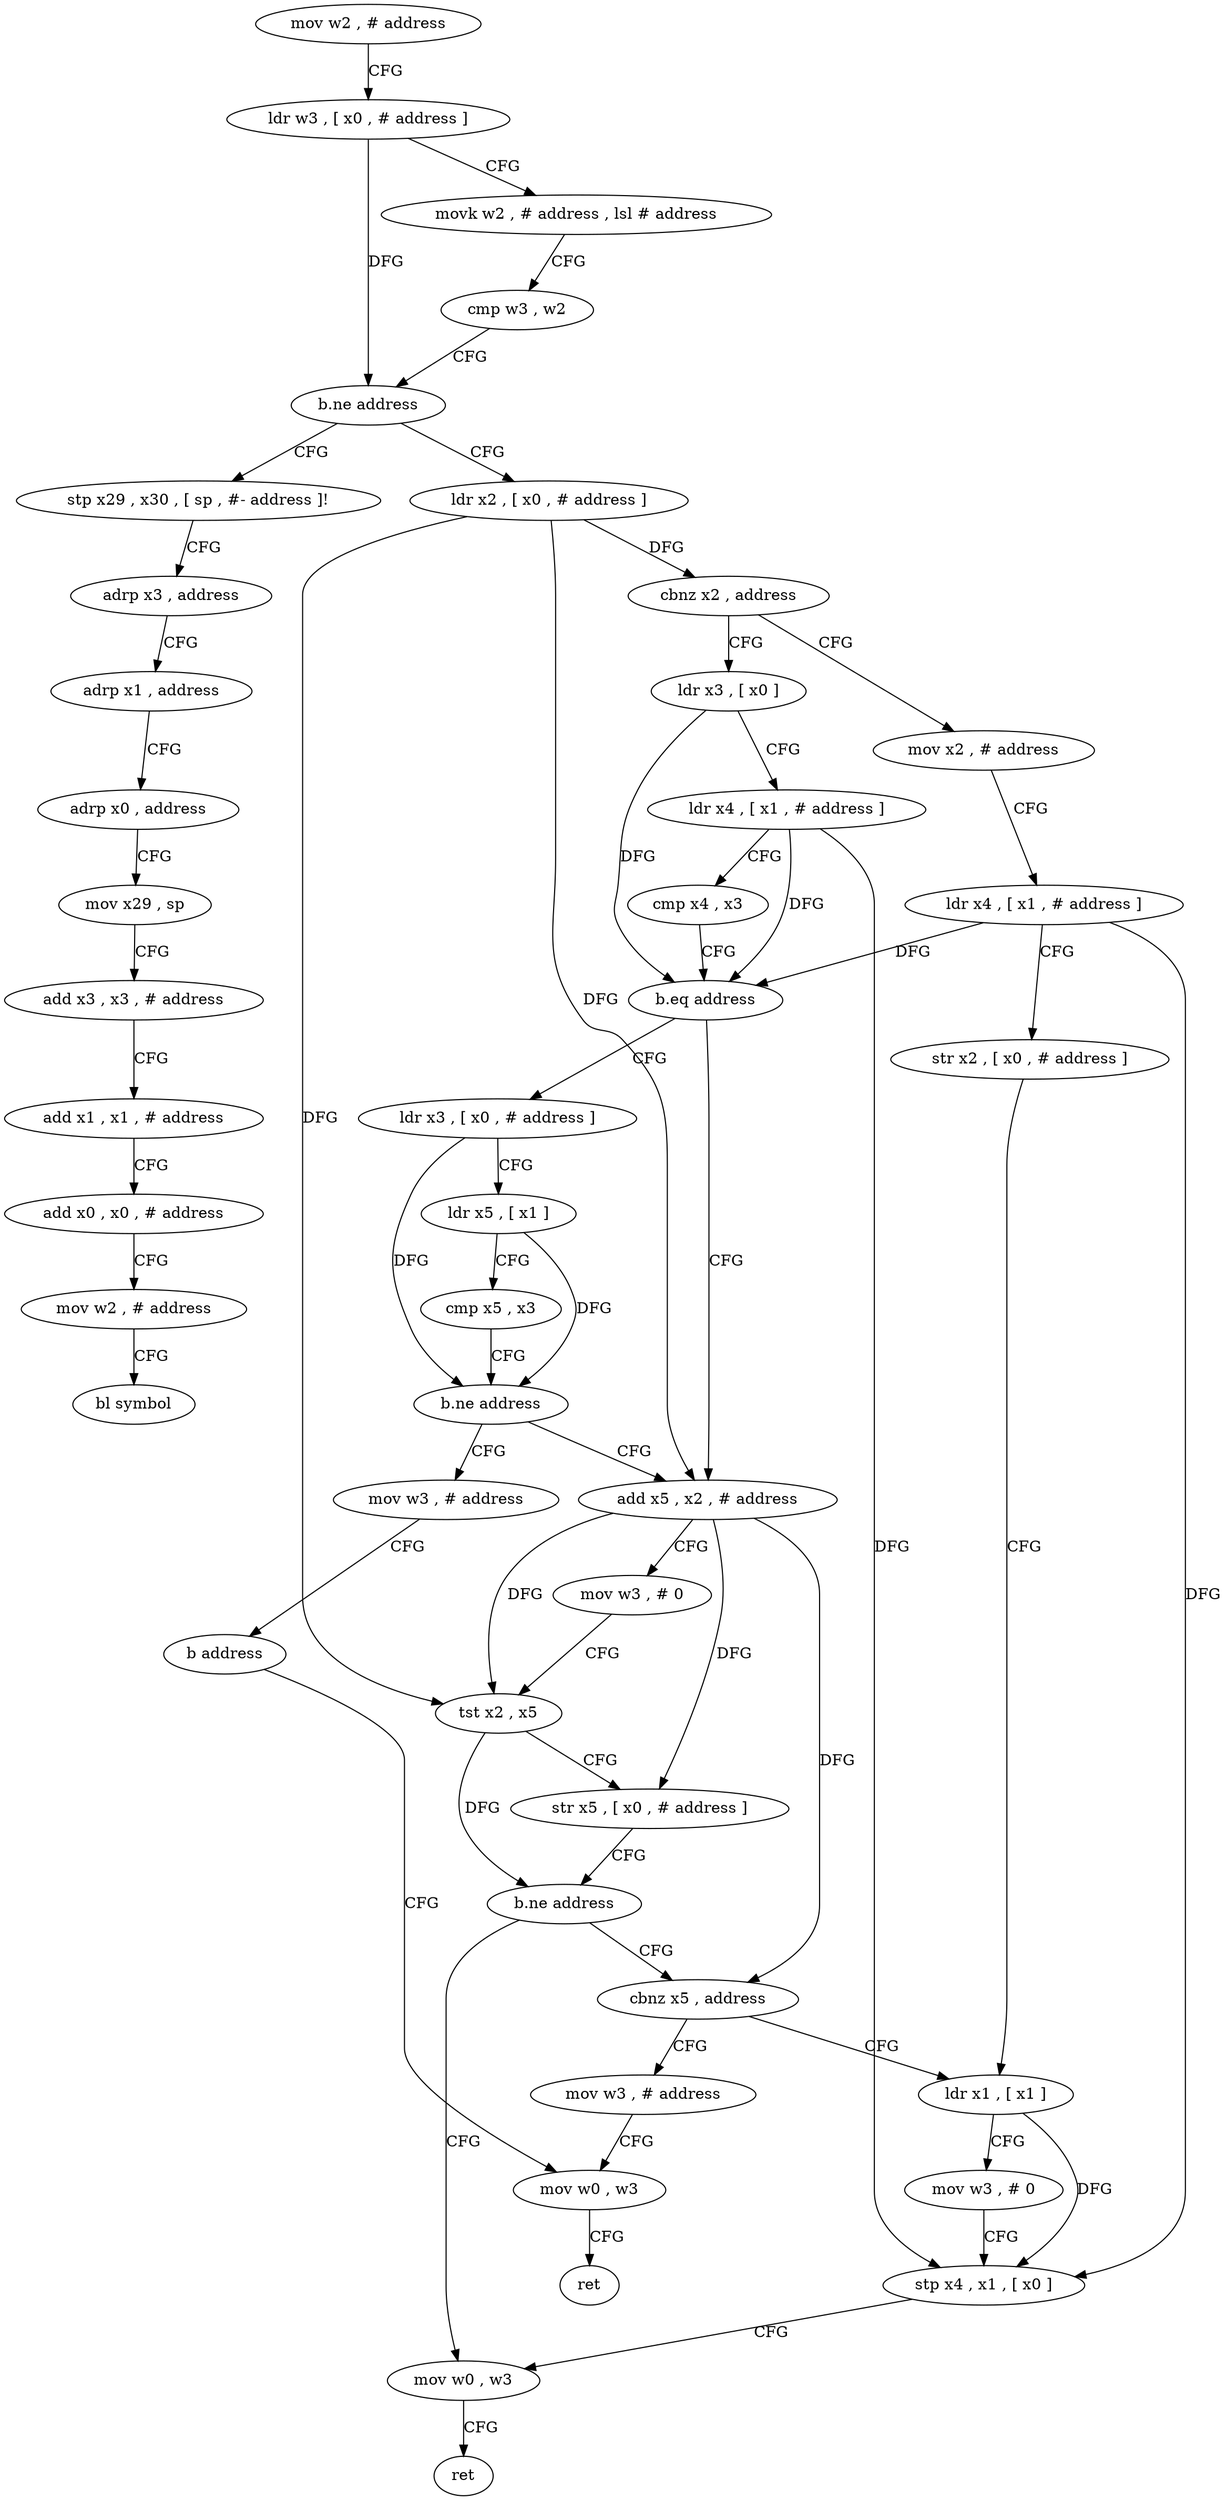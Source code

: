 digraph "func" {
"4394112" [label = "mov w2 , # address" ]
"4394116" [label = "ldr w3 , [ x0 , # address ]" ]
"4394120" [label = "movk w2 , # address , lsl # address" ]
"4394124" [label = "cmp w3 , w2" ]
"4394128" [label = "b.ne address" ]
"4394256" [label = "stp x29 , x30 , [ sp , #- address ]!" ]
"4394132" [label = "ldr x2 , [ x0 , # address ]" ]
"4394260" [label = "adrp x3 , address" ]
"4394264" [label = "adrp x1 , address" ]
"4394268" [label = "adrp x0 , address" ]
"4394272" [label = "mov x29 , sp" ]
"4394276" [label = "add x3 , x3 , # address" ]
"4394280" [label = "add x1 , x1 , # address" ]
"4394284" [label = "add x0 , x0 , # address" ]
"4394288" [label = "mov w2 , # address" ]
"4394292" [label = "bl symbol" ]
"4394136" [label = "cbnz x2 , address" ]
"4394176" [label = "ldr x3 , [ x0 ]" ]
"4394140" [label = "mov x2 , # address" ]
"4394180" [label = "ldr x4 , [ x1 , # address ]" ]
"4394184" [label = "cmp x4 , x3" ]
"4394188" [label = "b.eq address" ]
"4394232" [label = "ldr x3 , [ x0 , # address ]" ]
"4394192" [label = "add x5 , x2 , # address" ]
"4394144" [label = "ldr x4 , [ x1 , # address ]" ]
"4394148" [label = "str x2 , [ x0 , # address ]" ]
"4394152" [label = "ldr x1 , [ x1 ]" ]
"4394236" [label = "ldr x5 , [ x1 ]" ]
"4394240" [label = "cmp x5 , x3" ]
"4394244" [label = "b.ne address" ]
"4394248" [label = "mov w3 , # address" ]
"4394196" [label = "mov w3 , # 0" ]
"4394200" [label = "tst x2 , x5" ]
"4394204" [label = "str x5 , [ x0 , # address ]" ]
"4394208" [label = "b.ne address" ]
"4394164" [label = "mov w0 , w3" ]
"4394212" [label = "cbnz x5 , address" ]
"4394252" [label = "b address" ]
"4394220" [label = "mov w0 , w3" ]
"4394168" [label = "ret" ]
"4394216" [label = "mov w3 , # address" ]
"4394224" [label = "ret" ]
"4394156" [label = "mov w3 , # 0" ]
"4394160" [label = "stp x4 , x1 , [ x0 ]" ]
"4394112" -> "4394116" [ label = "CFG" ]
"4394116" -> "4394120" [ label = "CFG" ]
"4394116" -> "4394128" [ label = "DFG" ]
"4394120" -> "4394124" [ label = "CFG" ]
"4394124" -> "4394128" [ label = "CFG" ]
"4394128" -> "4394256" [ label = "CFG" ]
"4394128" -> "4394132" [ label = "CFG" ]
"4394256" -> "4394260" [ label = "CFG" ]
"4394132" -> "4394136" [ label = "DFG" ]
"4394132" -> "4394192" [ label = "DFG" ]
"4394132" -> "4394200" [ label = "DFG" ]
"4394260" -> "4394264" [ label = "CFG" ]
"4394264" -> "4394268" [ label = "CFG" ]
"4394268" -> "4394272" [ label = "CFG" ]
"4394272" -> "4394276" [ label = "CFG" ]
"4394276" -> "4394280" [ label = "CFG" ]
"4394280" -> "4394284" [ label = "CFG" ]
"4394284" -> "4394288" [ label = "CFG" ]
"4394288" -> "4394292" [ label = "CFG" ]
"4394136" -> "4394176" [ label = "CFG" ]
"4394136" -> "4394140" [ label = "CFG" ]
"4394176" -> "4394180" [ label = "CFG" ]
"4394176" -> "4394188" [ label = "DFG" ]
"4394140" -> "4394144" [ label = "CFG" ]
"4394180" -> "4394184" [ label = "CFG" ]
"4394180" -> "4394188" [ label = "DFG" ]
"4394180" -> "4394160" [ label = "DFG" ]
"4394184" -> "4394188" [ label = "CFG" ]
"4394188" -> "4394232" [ label = "CFG" ]
"4394188" -> "4394192" [ label = "CFG" ]
"4394232" -> "4394236" [ label = "CFG" ]
"4394232" -> "4394244" [ label = "DFG" ]
"4394192" -> "4394196" [ label = "CFG" ]
"4394192" -> "4394200" [ label = "DFG" ]
"4394192" -> "4394204" [ label = "DFG" ]
"4394192" -> "4394212" [ label = "DFG" ]
"4394144" -> "4394148" [ label = "CFG" ]
"4394144" -> "4394188" [ label = "DFG" ]
"4394144" -> "4394160" [ label = "DFG" ]
"4394148" -> "4394152" [ label = "CFG" ]
"4394152" -> "4394156" [ label = "CFG" ]
"4394152" -> "4394160" [ label = "DFG" ]
"4394236" -> "4394240" [ label = "CFG" ]
"4394236" -> "4394244" [ label = "DFG" ]
"4394240" -> "4394244" [ label = "CFG" ]
"4394244" -> "4394192" [ label = "CFG" ]
"4394244" -> "4394248" [ label = "CFG" ]
"4394248" -> "4394252" [ label = "CFG" ]
"4394196" -> "4394200" [ label = "CFG" ]
"4394200" -> "4394204" [ label = "CFG" ]
"4394200" -> "4394208" [ label = "DFG" ]
"4394204" -> "4394208" [ label = "CFG" ]
"4394208" -> "4394164" [ label = "CFG" ]
"4394208" -> "4394212" [ label = "CFG" ]
"4394164" -> "4394168" [ label = "CFG" ]
"4394212" -> "4394152" [ label = "CFG" ]
"4394212" -> "4394216" [ label = "CFG" ]
"4394252" -> "4394220" [ label = "CFG" ]
"4394220" -> "4394224" [ label = "CFG" ]
"4394216" -> "4394220" [ label = "CFG" ]
"4394156" -> "4394160" [ label = "CFG" ]
"4394160" -> "4394164" [ label = "CFG" ]
}

